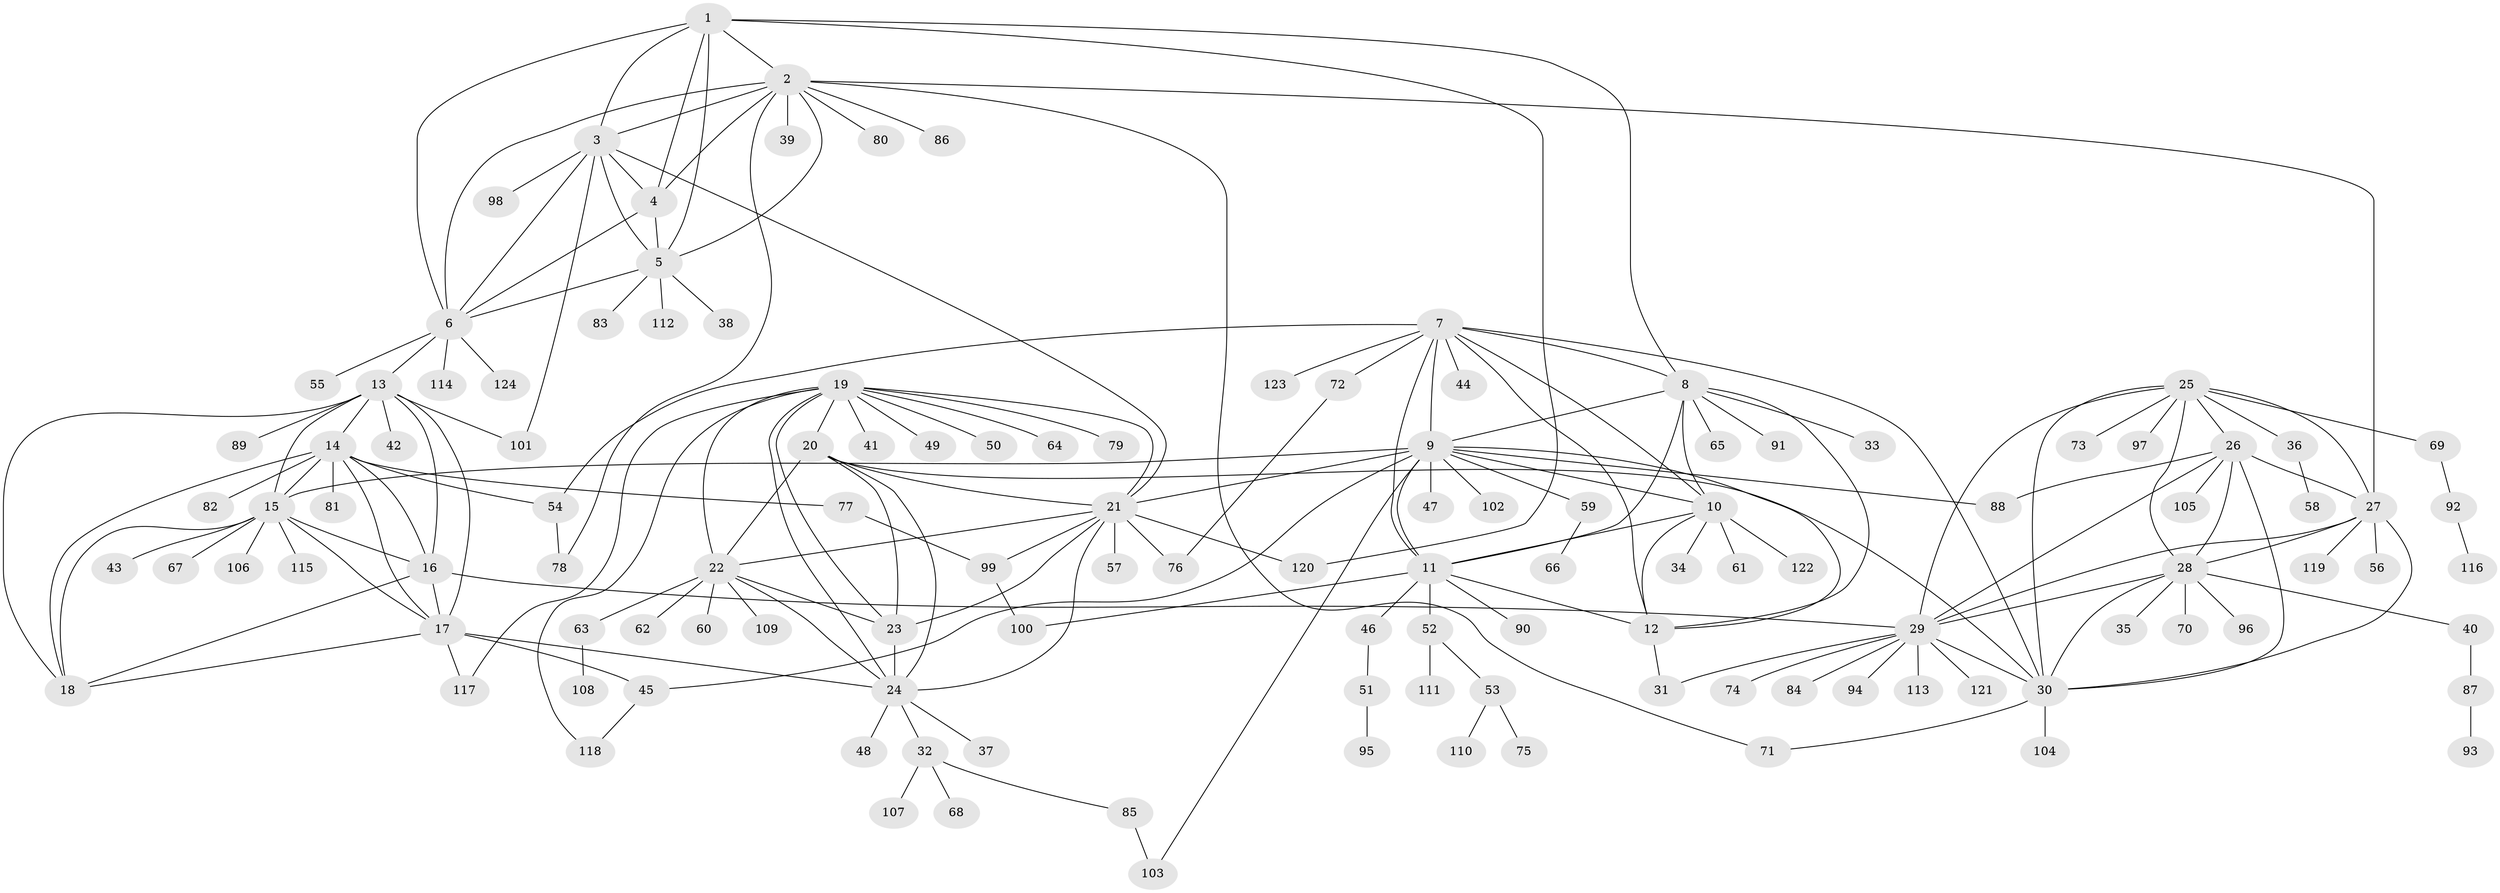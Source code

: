 // coarse degree distribution, {5: 0.04838709677419355, 8: 0.03225806451612903, 12: 0.03225806451612903, 4: 0.04838709677419355, 19: 0.016129032258064516, 3: 0.04838709677419355, 2: 0.12903225806451613, 9: 0.03225806451612903, 7: 0.016129032258064516, 10: 0.016129032258064516, 1: 0.5806451612903226}
// Generated by graph-tools (version 1.1) at 2025/19/03/04/25 18:19:54]
// undirected, 124 vertices, 193 edges
graph export_dot {
graph [start="1"]
  node [color=gray90,style=filled];
  1;
  2;
  3;
  4;
  5;
  6;
  7;
  8;
  9;
  10;
  11;
  12;
  13;
  14;
  15;
  16;
  17;
  18;
  19;
  20;
  21;
  22;
  23;
  24;
  25;
  26;
  27;
  28;
  29;
  30;
  31;
  32;
  33;
  34;
  35;
  36;
  37;
  38;
  39;
  40;
  41;
  42;
  43;
  44;
  45;
  46;
  47;
  48;
  49;
  50;
  51;
  52;
  53;
  54;
  55;
  56;
  57;
  58;
  59;
  60;
  61;
  62;
  63;
  64;
  65;
  66;
  67;
  68;
  69;
  70;
  71;
  72;
  73;
  74;
  75;
  76;
  77;
  78;
  79;
  80;
  81;
  82;
  83;
  84;
  85;
  86;
  87;
  88;
  89;
  90;
  91;
  92;
  93;
  94;
  95;
  96;
  97;
  98;
  99;
  100;
  101;
  102;
  103;
  104;
  105;
  106;
  107;
  108;
  109;
  110;
  111;
  112;
  113;
  114;
  115;
  116;
  117;
  118;
  119;
  120;
  121;
  122;
  123;
  124;
  1 -- 2;
  1 -- 3;
  1 -- 4;
  1 -- 5;
  1 -- 6;
  1 -- 8;
  1 -- 120;
  2 -- 3;
  2 -- 4;
  2 -- 5;
  2 -- 6;
  2 -- 27;
  2 -- 39;
  2 -- 71;
  2 -- 78;
  2 -- 80;
  2 -- 86;
  3 -- 4;
  3 -- 5;
  3 -- 6;
  3 -- 21;
  3 -- 98;
  3 -- 101;
  4 -- 5;
  4 -- 6;
  5 -- 6;
  5 -- 38;
  5 -- 83;
  5 -- 112;
  6 -- 13;
  6 -- 55;
  6 -- 114;
  6 -- 124;
  7 -- 8;
  7 -- 9;
  7 -- 10;
  7 -- 11;
  7 -- 12;
  7 -- 30;
  7 -- 44;
  7 -- 54;
  7 -- 72;
  7 -- 123;
  8 -- 9;
  8 -- 10;
  8 -- 11;
  8 -- 12;
  8 -- 33;
  8 -- 65;
  8 -- 91;
  9 -- 10;
  9 -- 11;
  9 -- 12;
  9 -- 15;
  9 -- 21;
  9 -- 45;
  9 -- 47;
  9 -- 59;
  9 -- 88;
  9 -- 102;
  9 -- 103;
  10 -- 11;
  10 -- 12;
  10 -- 34;
  10 -- 61;
  10 -- 122;
  11 -- 12;
  11 -- 46;
  11 -- 52;
  11 -- 90;
  11 -- 100;
  12 -- 31;
  13 -- 14;
  13 -- 15;
  13 -- 16;
  13 -- 17;
  13 -- 18;
  13 -- 42;
  13 -- 89;
  13 -- 101;
  14 -- 15;
  14 -- 16;
  14 -- 17;
  14 -- 18;
  14 -- 54;
  14 -- 77;
  14 -- 81;
  14 -- 82;
  15 -- 16;
  15 -- 17;
  15 -- 18;
  15 -- 43;
  15 -- 67;
  15 -- 106;
  15 -- 115;
  16 -- 17;
  16 -- 18;
  16 -- 29;
  17 -- 18;
  17 -- 24;
  17 -- 45;
  17 -- 117;
  19 -- 20;
  19 -- 21;
  19 -- 22;
  19 -- 23;
  19 -- 24;
  19 -- 41;
  19 -- 49;
  19 -- 50;
  19 -- 64;
  19 -- 79;
  19 -- 117;
  19 -- 118;
  20 -- 21;
  20 -- 22;
  20 -- 23;
  20 -- 24;
  20 -- 30;
  21 -- 22;
  21 -- 23;
  21 -- 24;
  21 -- 57;
  21 -- 76;
  21 -- 99;
  21 -- 120;
  22 -- 23;
  22 -- 24;
  22 -- 60;
  22 -- 62;
  22 -- 63;
  22 -- 109;
  23 -- 24;
  24 -- 32;
  24 -- 37;
  24 -- 48;
  25 -- 26;
  25 -- 27;
  25 -- 28;
  25 -- 29;
  25 -- 30;
  25 -- 36;
  25 -- 69;
  25 -- 73;
  25 -- 97;
  26 -- 27;
  26 -- 28;
  26 -- 29;
  26 -- 30;
  26 -- 88;
  26 -- 105;
  27 -- 28;
  27 -- 29;
  27 -- 30;
  27 -- 56;
  27 -- 119;
  28 -- 29;
  28 -- 30;
  28 -- 35;
  28 -- 40;
  28 -- 70;
  28 -- 96;
  29 -- 30;
  29 -- 31;
  29 -- 74;
  29 -- 84;
  29 -- 94;
  29 -- 113;
  29 -- 121;
  30 -- 71;
  30 -- 104;
  32 -- 68;
  32 -- 85;
  32 -- 107;
  36 -- 58;
  40 -- 87;
  45 -- 118;
  46 -- 51;
  51 -- 95;
  52 -- 53;
  52 -- 111;
  53 -- 75;
  53 -- 110;
  54 -- 78;
  59 -- 66;
  63 -- 108;
  69 -- 92;
  72 -- 76;
  77 -- 99;
  85 -- 103;
  87 -- 93;
  92 -- 116;
  99 -- 100;
}
